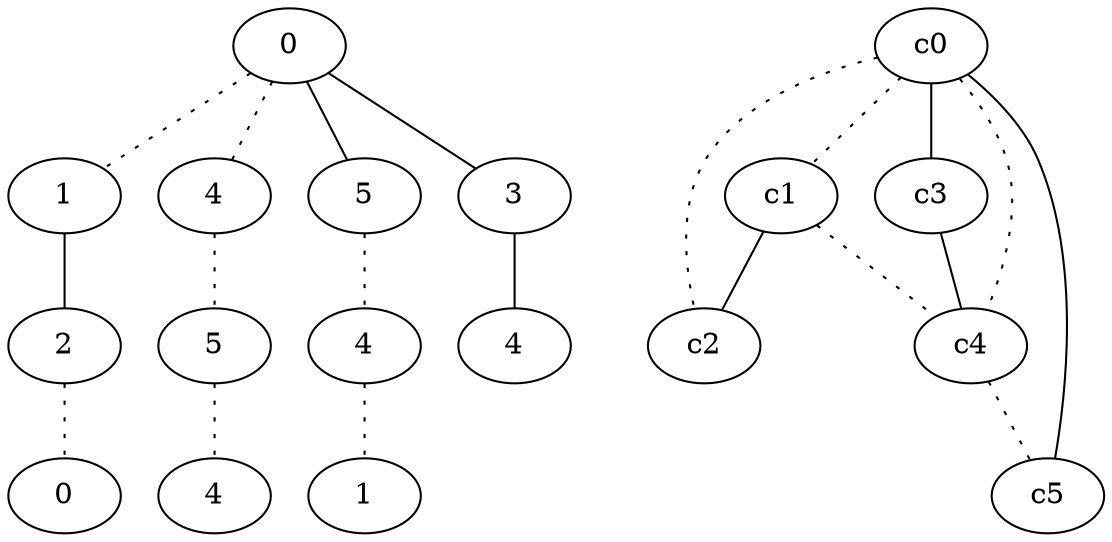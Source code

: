 graph {
a0[label=0];
a1[label=1];
a2[label=2];
a3[label=0];
a4[label=4];
a5[label=5];
a6[label=4];
a7[label=5];
a8[label=4];
a9[label=1];
a10[label=3];
a11[label=4];
a0 -- a1 [style=dotted];
a0 -- a4 [style=dotted];
a0 -- a7;
a0 -- a10;
a1 -- a2;
a2 -- a3 [style=dotted];
a4 -- a5 [style=dotted];
a5 -- a6 [style=dotted];
a7 -- a8 [style=dotted];
a8 -- a9 [style=dotted];
a10 -- a11;
c0 -- c1 [style=dotted];
c0 -- c2 [style=dotted];
c0 -- c3;
c0 -- c4 [style=dotted];
c0 -- c5;
c1 -- c2;
c1 -- c4 [style=dotted];
c3 -- c4;
c4 -- c5 [style=dotted];
}
